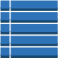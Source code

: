 <?xml version="1.0" encoding="UTF-8"?>
<dia:diagram xmlns:dia="http://www.lysator.liu.se/~alla/dia/">
  <dia:layer name="Fondo" visible="true" active="true">
    <dia:group>
      <dia:group>
        <dia:group>
          <dia:group>
            <dia:object type="Standard - Box" version="0" id="O0">
              <dia:attribute name="obj_pos">
                <dia:point val="1.604,2.61"/>
              </dia:attribute>
              <dia:attribute name="obj_bb">
                <dia:rectangle val="1.604,2.61;3.904,2.735"/>
              </dia:attribute>
              <dia:attribute name="elem_corner">
                <dia:point val="1.604,2.61"/>
              </dia:attribute>
              <dia:attribute name="elem_width">
                <dia:real val="2.3"/>
              </dia:attribute>
              <dia:attribute name="elem_height">
                <dia:real val="0.125"/>
              </dia:attribute>
              <dia:attribute name="border_width">
                <dia:real val="0"/>
              </dia:attribute>
              <dia:attribute name="border_color">
                <dia:color val="#19486f"/>
              </dia:attribute>
              <dia:attribute name="inner_color">
                <dia:color val="#19486f"/>
              </dia:attribute>
              <dia:attribute name="show_background">
                <dia:boolean val="true"/>
              </dia:attribute>
            </dia:object>
          </dia:group>
          <dia:object type="Standard - Box" version="0" id="O1">
            <dia:attribute name="obj_pos">
              <dia:point val="1.096,2.61"/>
            </dia:attribute>
            <dia:attribute name="obj_bb">
              <dia:rectangle val="1.096,2.61;1.496,2.735"/>
            </dia:attribute>
            <dia:attribute name="elem_corner">
              <dia:point val="1.096,2.61"/>
            </dia:attribute>
            <dia:attribute name="elem_width">
              <dia:real val="0.4"/>
            </dia:attribute>
            <dia:attribute name="elem_height">
              <dia:real val="0.125"/>
            </dia:attribute>
            <dia:attribute name="border_width">
              <dia:real val="0"/>
            </dia:attribute>
            <dia:attribute name="border_color">
              <dia:color val="#19486f"/>
            </dia:attribute>
            <dia:attribute name="inner_color">
              <dia:color val="#19486f"/>
            </dia:attribute>
            <dia:attribute name="show_background">
              <dia:boolean val="true"/>
            </dia:attribute>
          </dia:object>
          <dia:group>
            <dia:object type="Standard - Box" version="0" id="O2">
              <dia:attribute name="obj_pos">
                <dia:point val="1.096,2.26"/>
              </dia:attribute>
              <dia:attribute name="obj_bb">
                <dia:rectangle val="1.096,2.26;1.496,2.61"/>
              </dia:attribute>
              <dia:attribute name="elem_corner">
                <dia:point val="1.096,2.26"/>
              </dia:attribute>
              <dia:attribute name="elem_width">
                <dia:real val="0.4"/>
              </dia:attribute>
              <dia:attribute name="elem_height">
                <dia:real val="0.35"/>
              </dia:attribute>
              <dia:attribute name="border_width">
                <dia:real val="0"/>
              </dia:attribute>
              <dia:attribute name="border_color">
                <dia:color val="#2e73b7"/>
              </dia:attribute>
              <dia:attribute name="inner_color">
                <dia:color val="#2e73b7"/>
              </dia:attribute>
              <dia:attribute name="show_background">
                <dia:boolean val="true"/>
              </dia:attribute>
            </dia:object>
            <dia:object type="Standard - Box" version="0" id="O3">
              <dia:attribute name="obj_pos">
                <dia:point val="1.604,2.26"/>
              </dia:attribute>
              <dia:attribute name="obj_bb">
                <dia:rectangle val="1.604,2.26;3.904,2.61"/>
              </dia:attribute>
              <dia:attribute name="elem_corner">
                <dia:point val="1.604,2.26"/>
              </dia:attribute>
              <dia:attribute name="elem_width">
                <dia:real val="2.3"/>
              </dia:attribute>
              <dia:attribute name="elem_height">
                <dia:real val="0.35"/>
              </dia:attribute>
              <dia:attribute name="border_width">
                <dia:real val="0"/>
              </dia:attribute>
              <dia:attribute name="border_color">
                <dia:color val="#2e73b7"/>
              </dia:attribute>
              <dia:attribute name="inner_color">
                <dia:color val="#2e73b7"/>
              </dia:attribute>
              <dia:attribute name="show_background">
                <dia:boolean val="true"/>
              </dia:attribute>
            </dia:object>
          </dia:group>
        </dia:group>
        <dia:group>
          <dia:group>
            <dia:object type="Standard - Box" version="0" id="O4">
              <dia:attribute name="obj_pos">
                <dia:point val="1.604,3.787"/>
              </dia:attribute>
              <dia:attribute name="obj_bb">
                <dia:rectangle val="1.604,3.787;3.904,3.912"/>
              </dia:attribute>
              <dia:attribute name="elem_corner">
                <dia:point val="1.604,3.787"/>
              </dia:attribute>
              <dia:attribute name="elem_width">
                <dia:real val="2.3"/>
              </dia:attribute>
              <dia:attribute name="elem_height">
                <dia:real val="0.125"/>
              </dia:attribute>
              <dia:attribute name="border_width">
                <dia:real val="0"/>
              </dia:attribute>
              <dia:attribute name="border_color">
                <dia:color val="#19486f"/>
              </dia:attribute>
              <dia:attribute name="inner_color">
                <dia:color val="#19486f"/>
              </dia:attribute>
              <dia:attribute name="show_background">
                <dia:boolean val="true"/>
              </dia:attribute>
            </dia:object>
          </dia:group>
          <dia:object type="Standard - Box" version="0" id="O5">
            <dia:attribute name="obj_pos">
              <dia:point val="1.096,3.787"/>
            </dia:attribute>
            <dia:attribute name="obj_bb">
              <dia:rectangle val="1.096,3.787;1.496,3.912"/>
            </dia:attribute>
            <dia:attribute name="elem_corner">
              <dia:point val="1.096,3.787"/>
            </dia:attribute>
            <dia:attribute name="elem_width">
              <dia:real val="0.4"/>
            </dia:attribute>
            <dia:attribute name="elem_height">
              <dia:real val="0.125"/>
            </dia:attribute>
            <dia:attribute name="border_width">
              <dia:real val="0"/>
            </dia:attribute>
            <dia:attribute name="border_color">
              <dia:color val="#19486f"/>
            </dia:attribute>
            <dia:attribute name="inner_color">
              <dia:color val="#19486f"/>
            </dia:attribute>
            <dia:attribute name="show_background">
              <dia:boolean val="true"/>
            </dia:attribute>
          </dia:object>
          <dia:group>
            <dia:object type="Standard - Box" version="0" id="O6">
              <dia:attribute name="obj_pos">
                <dia:point val="1.096,3.437"/>
              </dia:attribute>
              <dia:attribute name="obj_bb">
                <dia:rectangle val="1.096,3.437;1.496,3.787"/>
              </dia:attribute>
              <dia:attribute name="elem_corner">
                <dia:point val="1.096,3.437"/>
              </dia:attribute>
              <dia:attribute name="elem_width">
                <dia:real val="0.4"/>
              </dia:attribute>
              <dia:attribute name="elem_height">
                <dia:real val="0.35"/>
              </dia:attribute>
              <dia:attribute name="border_width">
                <dia:real val="0"/>
              </dia:attribute>
              <dia:attribute name="border_color">
                <dia:color val="#2e73b7"/>
              </dia:attribute>
              <dia:attribute name="inner_color">
                <dia:color val="#2e73b7"/>
              </dia:attribute>
              <dia:attribute name="show_background">
                <dia:boolean val="true"/>
              </dia:attribute>
            </dia:object>
            <dia:object type="Standard - Box" version="0" id="O7">
              <dia:attribute name="obj_pos">
                <dia:point val="1.604,3.437"/>
              </dia:attribute>
              <dia:attribute name="obj_bb">
                <dia:rectangle val="1.604,3.437;3.904,3.787"/>
              </dia:attribute>
              <dia:attribute name="elem_corner">
                <dia:point val="1.604,3.437"/>
              </dia:attribute>
              <dia:attribute name="elem_width">
                <dia:real val="2.3"/>
              </dia:attribute>
              <dia:attribute name="elem_height">
                <dia:real val="0.35"/>
              </dia:attribute>
              <dia:attribute name="border_width">
                <dia:real val="0"/>
              </dia:attribute>
              <dia:attribute name="border_color">
                <dia:color val="#2e73b7"/>
              </dia:attribute>
              <dia:attribute name="inner_color">
                <dia:color val="#2e73b7"/>
              </dia:attribute>
              <dia:attribute name="show_background">
                <dia:boolean val="true"/>
              </dia:attribute>
            </dia:object>
          </dia:group>
        </dia:group>
        <dia:group>
          <dia:group>
            <dia:object type="Standard - Box" version="0" id="O8">
              <dia:attribute name="obj_pos">
                <dia:point val="1.604,1.428"/>
              </dia:attribute>
              <dia:attribute name="obj_bb">
                <dia:rectangle val="1.604,1.428;3.904,1.553"/>
              </dia:attribute>
              <dia:attribute name="elem_corner">
                <dia:point val="1.604,1.428"/>
              </dia:attribute>
              <dia:attribute name="elem_width">
                <dia:real val="2.3"/>
              </dia:attribute>
              <dia:attribute name="elem_height">
                <dia:real val="0.125"/>
              </dia:attribute>
              <dia:attribute name="border_width">
                <dia:real val="0"/>
              </dia:attribute>
              <dia:attribute name="border_color">
                <dia:color val="#19486f"/>
              </dia:attribute>
              <dia:attribute name="inner_color">
                <dia:color val="#19486f"/>
              </dia:attribute>
              <dia:attribute name="show_background">
                <dia:boolean val="true"/>
              </dia:attribute>
            </dia:object>
          </dia:group>
          <dia:object type="Standard - Box" version="0" id="O9">
            <dia:attribute name="obj_pos">
              <dia:point val="1.096,1.428"/>
            </dia:attribute>
            <dia:attribute name="obj_bb">
              <dia:rectangle val="1.096,1.428;1.496,1.553"/>
            </dia:attribute>
            <dia:attribute name="elem_corner">
              <dia:point val="1.096,1.428"/>
            </dia:attribute>
            <dia:attribute name="elem_width">
              <dia:real val="0.4"/>
            </dia:attribute>
            <dia:attribute name="elem_height">
              <dia:real val="0.125"/>
            </dia:attribute>
            <dia:attribute name="border_width">
              <dia:real val="0"/>
            </dia:attribute>
            <dia:attribute name="border_color">
              <dia:color val="#19486f"/>
            </dia:attribute>
            <dia:attribute name="inner_color">
              <dia:color val="#19486f"/>
            </dia:attribute>
            <dia:attribute name="show_background">
              <dia:boolean val="true"/>
            </dia:attribute>
          </dia:object>
          <dia:group>
            <dia:object type="Standard - Box" version="0" id="O10">
              <dia:attribute name="obj_pos">
                <dia:point val="1.096,1.088"/>
              </dia:attribute>
              <dia:attribute name="obj_bb">
                <dia:rectangle val="1.096,1.088;1.496,1.438"/>
              </dia:attribute>
              <dia:attribute name="elem_corner">
                <dia:point val="1.096,1.088"/>
              </dia:attribute>
              <dia:attribute name="elem_width">
                <dia:real val="0.4"/>
              </dia:attribute>
              <dia:attribute name="elem_height">
                <dia:real val="0.35"/>
              </dia:attribute>
              <dia:attribute name="border_width">
                <dia:real val="0"/>
              </dia:attribute>
              <dia:attribute name="border_color">
                <dia:color val="#2e73b7"/>
              </dia:attribute>
              <dia:attribute name="inner_color">
                <dia:color val="#2e73b7"/>
              </dia:attribute>
              <dia:attribute name="show_background">
                <dia:boolean val="true"/>
              </dia:attribute>
            </dia:object>
            <dia:object type="Standard - Box" version="0" id="O11">
              <dia:attribute name="obj_pos">
                <dia:point val="1.604,1.088"/>
              </dia:attribute>
              <dia:attribute name="obj_bb">
                <dia:rectangle val="1.604,1.088;3.904,1.438"/>
              </dia:attribute>
              <dia:attribute name="elem_corner">
                <dia:point val="1.604,1.088"/>
              </dia:attribute>
              <dia:attribute name="elem_width">
                <dia:real val="2.3"/>
              </dia:attribute>
              <dia:attribute name="elem_height">
                <dia:real val="0.35"/>
              </dia:attribute>
              <dia:attribute name="border_width">
                <dia:real val="0"/>
              </dia:attribute>
              <dia:attribute name="border_color">
                <dia:color val="#2e73b7"/>
              </dia:attribute>
              <dia:attribute name="inner_color">
                <dia:color val="#2e73b7"/>
              </dia:attribute>
              <dia:attribute name="show_background">
                <dia:boolean val="true"/>
              </dia:attribute>
            </dia:object>
          </dia:group>
        </dia:group>
        <dia:group>
          <dia:group>
            <dia:object type="Standard - Box" version="0" id="O12">
              <dia:attribute name="obj_pos">
                <dia:point val="1.604,3.199"/>
              </dia:attribute>
              <dia:attribute name="obj_bb">
                <dia:rectangle val="1.604,3.199;3.904,3.323"/>
              </dia:attribute>
              <dia:attribute name="elem_corner">
                <dia:point val="1.604,3.199"/>
              </dia:attribute>
              <dia:attribute name="elem_width">
                <dia:real val="2.3"/>
              </dia:attribute>
              <dia:attribute name="elem_height">
                <dia:real val="0.125"/>
              </dia:attribute>
              <dia:attribute name="border_width">
                <dia:real val="0"/>
              </dia:attribute>
              <dia:attribute name="border_color">
                <dia:color val="#19486f"/>
              </dia:attribute>
              <dia:attribute name="inner_color">
                <dia:color val="#19486f"/>
              </dia:attribute>
              <dia:attribute name="show_background">
                <dia:boolean val="true"/>
              </dia:attribute>
            </dia:object>
          </dia:group>
          <dia:object type="Standard - Box" version="0" id="O13">
            <dia:attribute name="obj_pos">
              <dia:point val="1.096,3.199"/>
            </dia:attribute>
            <dia:attribute name="obj_bb">
              <dia:rectangle val="1.096,3.199;1.496,3.323"/>
            </dia:attribute>
            <dia:attribute name="elem_corner">
              <dia:point val="1.096,3.199"/>
            </dia:attribute>
            <dia:attribute name="elem_width">
              <dia:real val="0.4"/>
            </dia:attribute>
            <dia:attribute name="elem_height">
              <dia:real val="0.125"/>
            </dia:attribute>
            <dia:attribute name="border_width">
              <dia:real val="0"/>
            </dia:attribute>
            <dia:attribute name="border_color">
              <dia:color val="#19486f"/>
            </dia:attribute>
            <dia:attribute name="inner_color">
              <dia:color val="#19486f"/>
            </dia:attribute>
            <dia:attribute name="show_background">
              <dia:boolean val="true"/>
            </dia:attribute>
          </dia:object>
          <dia:group>
            <dia:object type="Standard - Box" version="0" id="O14">
              <dia:attribute name="obj_pos">
                <dia:point val="1.096,2.849"/>
              </dia:attribute>
              <dia:attribute name="obj_bb">
                <dia:rectangle val="1.096,2.849;1.496,3.199"/>
              </dia:attribute>
              <dia:attribute name="elem_corner">
                <dia:point val="1.096,2.849"/>
              </dia:attribute>
              <dia:attribute name="elem_width">
                <dia:real val="0.4"/>
              </dia:attribute>
              <dia:attribute name="elem_height">
                <dia:real val="0.35"/>
              </dia:attribute>
              <dia:attribute name="border_width">
                <dia:real val="0"/>
              </dia:attribute>
              <dia:attribute name="border_color">
                <dia:color val="#2e73b7"/>
              </dia:attribute>
              <dia:attribute name="inner_color">
                <dia:color val="#2e73b7"/>
              </dia:attribute>
              <dia:attribute name="show_background">
                <dia:boolean val="true"/>
              </dia:attribute>
            </dia:object>
            <dia:object type="Standard - Box" version="0" id="O15">
              <dia:attribute name="obj_pos">
                <dia:point val="1.604,2.849"/>
              </dia:attribute>
              <dia:attribute name="obj_bb">
                <dia:rectangle val="1.604,2.849;3.904,3.199"/>
              </dia:attribute>
              <dia:attribute name="elem_corner">
                <dia:point val="1.604,2.849"/>
              </dia:attribute>
              <dia:attribute name="elem_width">
                <dia:real val="2.3"/>
              </dia:attribute>
              <dia:attribute name="elem_height">
                <dia:real val="0.35"/>
              </dia:attribute>
              <dia:attribute name="border_width">
                <dia:real val="0"/>
              </dia:attribute>
              <dia:attribute name="border_color">
                <dia:color val="#2e73b7"/>
              </dia:attribute>
              <dia:attribute name="inner_color">
                <dia:color val="#2e73b7"/>
              </dia:attribute>
              <dia:attribute name="show_background">
                <dia:boolean val="true"/>
              </dia:attribute>
            </dia:object>
          </dia:group>
        </dia:group>
        <dia:group>
          <dia:group>
            <dia:object type="Standard - Box" version="0" id="O16">
              <dia:attribute name="obj_pos">
                <dia:point val="1.604,2.022"/>
              </dia:attribute>
              <dia:attribute name="obj_bb">
                <dia:rectangle val="1.604,2.022;3.904,2.146"/>
              </dia:attribute>
              <dia:attribute name="elem_corner">
                <dia:point val="1.604,2.022"/>
              </dia:attribute>
              <dia:attribute name="elem_width">
                <dia:real val="2.3"/>
              </dia:attribute>
              <dia:attribute name="elem_height">
                <dia:real val="0.125"/>
              </dia:attribute>
              <dia:attribute name="border_width">
                <dia:real val="0"/>
              </dia:attribute>
              <dia:attribute name="border_color">
                <dia:color val="#19486f"/>
              </dia:attribute>
              <dia:attribute name="inner_color">
                <dia:color val="#19486f"/>
              </dia:attribute>
              <dia:attribute name="show_background">
                <dia:boolean val="true"/>
              </dia:attribute>
            </dia:object>
          </dia:group>
          <dia:object type="Standard - Box" version="0" id="O17">
            <dia:attribute name="obj_pos">
              <dia:point val="1.096,2.022"/>
            </dia:attribute>
            <dia:attribute name="obj_bb">
              <dia:rectangle val="1.096,2.022;1.496,2.146"/>
            </dia:attribute>
            <dia:attribute name="elem_corner">
              <dia:point val="1.096,2.022"/>
            </dia:attribute>
            <dia:attribute name="elem_width">
              <dia:real val="0.4"/>
            </dia:attribute>
            <dia:attribute name="elem_height">
              <dia:real val="0.125"/>
            </dia:attribute>
            <dia:attribute name="border_width">
              <dia:real val="0"/>
            </dia:attribute>
            <dia:attribute name="border_color">
              <dia:color val="#19486f"/>
            </dia:attribute>
            <dia:attribute name="inner_color">
              <dia:color val="#19486f"/>
            </dia:attribute>
            <dia:attribute name="show_background">
              <dia:boolean val="true"/>
            </dia:attribute>
          </dia:object>
          <dia:group>
            <dia:object type="Standard - Box" version="0" id="O18">
              <dia:attribute name="obj_pos">
                <dia:point val="1.604,1.672"/>
              </dia:attribute>
              <dia:attribute name="obj_bb">
                <dia:rectangle val="1.604,1.672;3.904,2.022"/>
              </dia:attribute>
              <dia:attribute name="elem_corner">
                <dia:point val="1.604,1.672"/>
              </dia:attribute>
              <dia:attribute name="elem_width">
                <dia:real val="2.3"/>
              </dia:attribute>
              <dia:attribute name="elem_height">
                <dia:real val="0.35"/>
              </dia:attribute>
              <dia:attribute name="border_width">
                <dia:real val="0"/>
              </dia:attribute>
              <dia:attribute name="border_color">
                <dia:color val="#2e73b7"/>
              </dia:attribute>
              <dia:attribute name="inner_color">
                <dia:color val="#2e73b7"/>
              </dia:attribute>
              <dia:attribute name="show_background">
                <dia:boolean val="true"/>
              </dia:attribute>
            </dia:object>
            <dia:object type="Standard - Box" version="0" id="O19">
              <dia:attribute name="obj_pos">
                <dia:point val="1.096,1.672"/>
              </dia:attribute>
              <dia:attribute name="obj_bb">
                <dia:rectangle val="1.096,1.672;1.496,2.022"/>
              </dia:attribute>
              <dia:attribute name="elem_corner">
                <dia:point val="1.096,1.672"/>
              </dia:attribute>
              <dia:attribute name="elem_width">
                <dia:real val="0.4"/>
              </dia:attribute>
              <dia:attribute name="elem_height">
                <dia:real val="0.35"/>
              </dia:attribute>
              <dia:attribute name="border_width">
                <dia:real val="0"/>
              </dia:attribute>
              <dia:attribute name="border_color">
                <dia:color val="#2e73b7"/>
              </dia:attribute>
              <dia:attribute name="inner_color">
                <dia:color val="#2e73b7"/>
              </dia:attribute>
              <dia:attribute name="show_background">
                <dia:boolean val="true"/>
              </dia:attribute>
            </dia:object>
          </dia:group>
        </dia:group>
      </dia:group>
    </dia:group>
  </dia:layer>
</dia:diagram>
